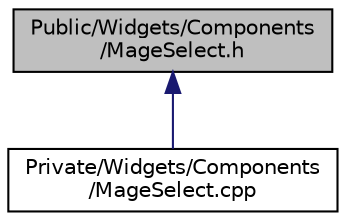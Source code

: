 digraph "Public/Widgets/Components/MageSelect.h"
{
 // LATEX_PDF_SIZE
  edge [fontname="Helvetica",fontsize="10",labelfontname="Helvetica",labelfontsize="10"];
  node [fontname="Helvetica",fontsize="10",shape=record];
  Node1 [label="Public/Widgets/Components\l/MageSelect.h",height=0.2,width=0.4,color="black", fillcolor="grey75", style="filled", fontcolor="black",tooltip=" "];
  Node1 -> Node2 [dir="back",color="midnightblue",fontsize="10",style="solid",fontname="Helvetica"];
  Node2 [label="Private/Widgets/Components\l/MageSelect.cpp",height=0.2,width=0.4,color="black", fillcolor="white", style="filled",URL="$_mage_select_8cpp.html",tooltip=" "];
}

